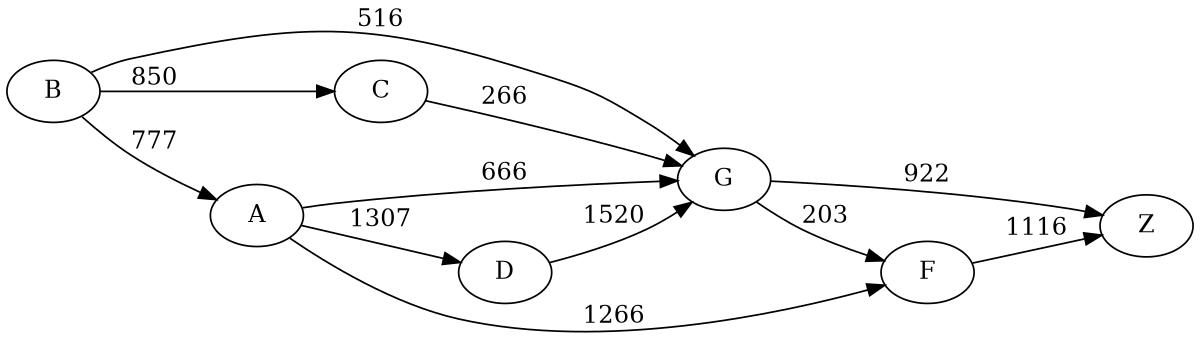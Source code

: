 digraph G {
	rankdir=LR size="8,5"
	B
	C
	B -> C [label=850]
	B
	A
	B -> A [label=777]
	B
	G
	B -> G [label=516]
	C
	G
	C -> G [label=266]
	G
	Z
	G -> Z [label=922]
	G
	F
	G -> F [label=203]
	A
	G
	A -> G [label=666]
	A
	D
	A -> D [label=1307]
	A
	F
	A -> F [label=1266]
	D
	G
	D -> G [label=1520]
	F
	Z
	F -> Z [label=1116]
}
